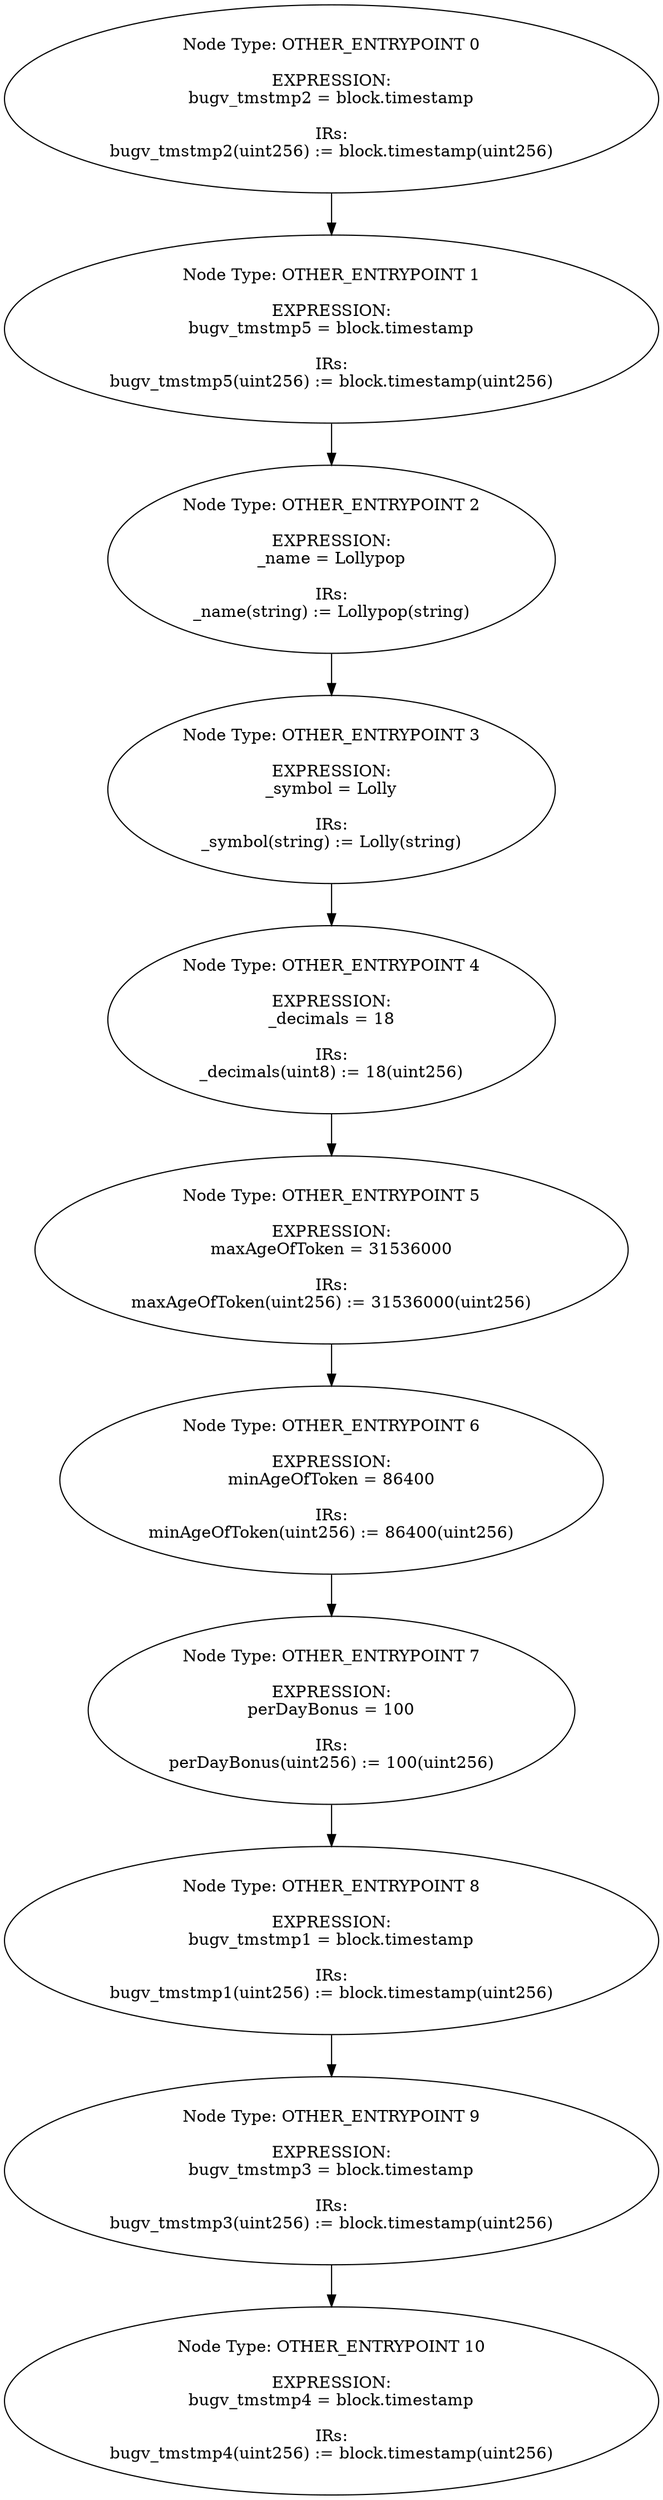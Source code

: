 digraph{
0[label="Node Type: OTHER_ENTRYPOINT 0

EXPRESSION:
bugv_tmstmp2 = block.timestamp

IRs:
bugv_tmstmp2(uint256) := block.timestamp(uint256)"];
0->1;
1[label="Node Type: OTHER_ENTRYPOINT 1

EXPRESSION:
bugv_tmstmp5 = block.timestamp

IRs:
bugv_tmstmp5(uint256) := block.timestamp(uint256)"];
1->2;
2[label="Node Type: OTHER_ENTRYPOINT 2

EXPRESSION:
_name = Lollypop

IRs:
_name(string) := Lollypop(string)"];
2->3;
3[label="Node Type: OTHER_ENTRYPOINT 3

EXPRESSION:
_symbol = Lolly

IRs:
_symbol(string) := Lolly(string)"];
3->4;
4[label="Node Type: OTHER_ENTRYPOINT 4

EXPRESSION:
_decimals = 18

IRs:
_decimals(uint8) := 18(uint256)"];
4->5;
5[label="Node Type: OTHER_ENTRYPOINT 5

EXPRESSION:
maxAgeOfToken = 31536000

IRs:
maxAgeOfToken(uint256) := 31536000(uint256)"];
5->6;
6[label="Node Type: OTHER_ENTRYPOINT 6

EXPRESSION:
minAgeOfToken = 86400

IRs:
minAgeOfToken(uint256) := 86400(uint256)"];
6->7;
7[label="Node Type: OTHER_ENTRYPOINT 7

EXPRESSION:
perDayBonus = 100

IRs:
perDayBonus(uint256) := 100(uint256)"];
7->8;
8[label="Node Type: OTHER_ENTRYPOINT 8

EXPRESSION:
bugv_tmstmp1 = block.timestamp

IRs:
bugv_tmstmp1(uint256) := block.timestamp(uint256)"];
8->9;
9[label="Node Type: OTHER_ENTRYPOINT 9

EXPRESSION:
bugv_tmstmp3 = block.timestamp

IRs:
bugv_tmstmp3(uint256) := block.timestamp(uint256)"];
9->10;
10[label="Node Type: OTHER_ENTRYPOINT 10

EXPRESSION:
bugv_tmstmp4 = block.timestamp

IRs:
bugv_tmstmp4(uint256) := block.timestamp(uint256)"];
}
